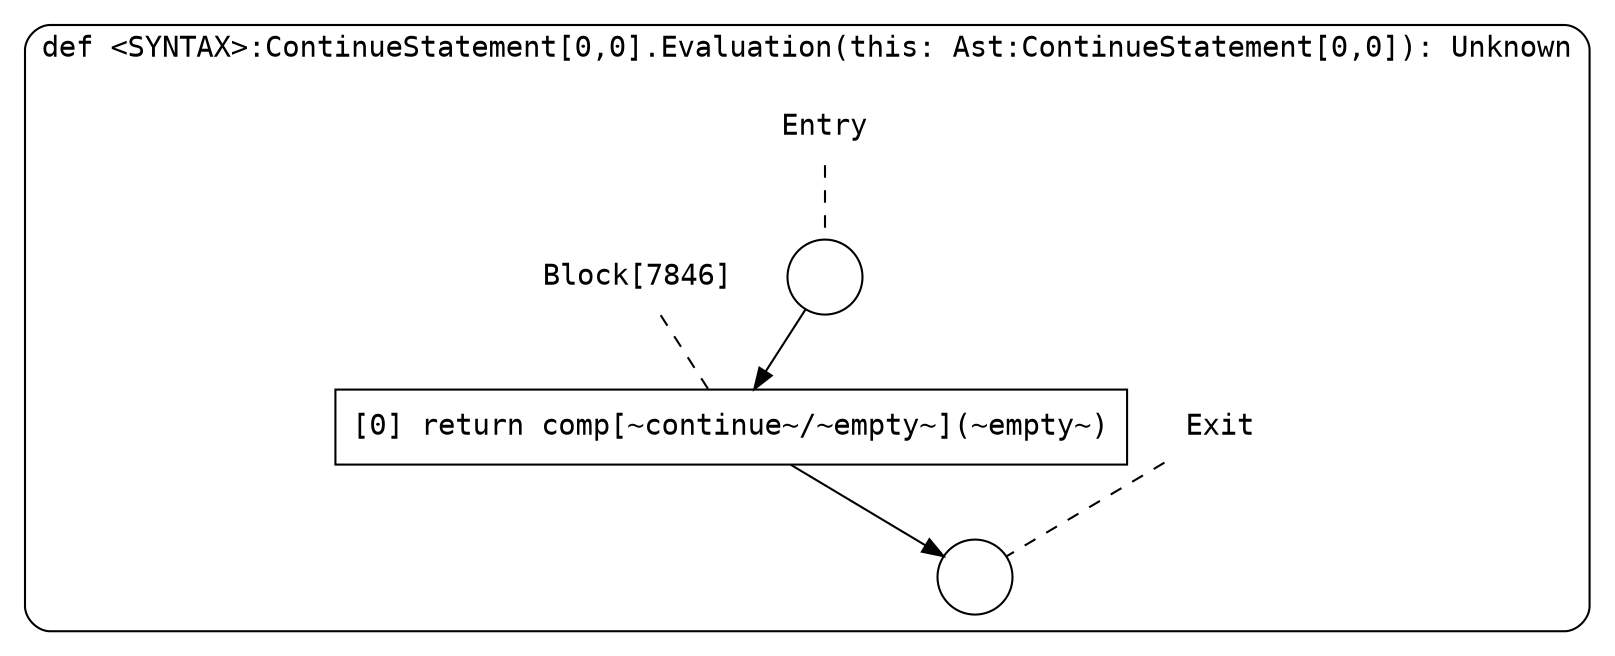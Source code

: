 digraph {
  graph [fontname = "Consolas"]
  node [fontname = "Consolas"]
  edge [fontname = "Consolas"]
  subgraph cluster1466 {
    label = "def <SYNTAX>:ContinueStatement[0,0].Evaluation(this: Ast:ContinueStatement[0,0]): Unknown"
    style = rounded
    cluster1466_entry_name [shape=none, label=<<font color="black">Entry</font>>]
    cluster1466_entry_name -> cluster1466_entry [arrowhead=none, color="black", style=dashed]
    cluster1466_entry [shape=circle label=" " color="black" fillcolor="white" style=filled]
    cluster1466_entry -> node7846 [color="black"]
    cluster1466_exit_name [shape=none, label=<<font color="black">Exit</font>>]
    cluster1466_exit_name -> cluster1466_exit [arrowhead=none, color="black", style=dashed]
    cluster1466_exit [shape=circle label=" " color="black" fillcolor="white" style=filled]
    node7846_name [shape=none, label=<<font color="black">Block[7846]</font>>]
    node7846_name -> node7846 [arrowhead=none, color="black", style=dashed]
    node7846 [shape=box, label=<<font color="black">[0] return comp[~continue~/~empty~](~empty~)<BR ALIGN="LEFT"/></font>> color="black" fillcolor="white", style=filled]
    node7846 -> cluster1466_exit [color="black"]
  }
}